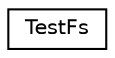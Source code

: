 digraph G
{
  edge [fontname="Helvetica",fontsize="10",labelfontname="Helvetica",labelfontsize="10"];
  node [fontname="Helvetica",fontsize="10",shape=record];
  rankdir="LR";
  Node1 [label="TestFs",height=0.2,width=0.4,color="black", fillcolor="white", style="filled",URL="$structTestFs.html"];
}
